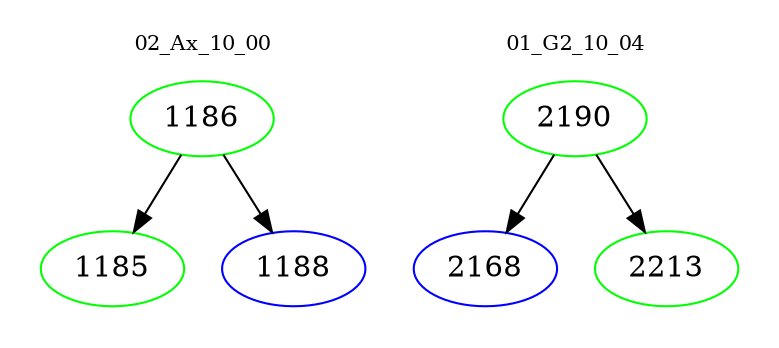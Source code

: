 digraph{
subgraph cluster_0 {
color = white
label = "02_Ax_10_00";
fontsize=10;
T0_1186 [label="1186", color="green"]
T0_1186 -> T0_1185 [color="black"]
T0_1185 [label="1185", color="green"]
T0_1186 -> T0_1188 [color="black"]
T0_1188 [label="1188", color="blue"]
}
subgraph cluster_1 {
color = white
label = "01_G2_10_04";
fontsize=10;
T1_2190 [label="2190", color="green"]
T1_2190 -> T1_2168 [color="black"]
T1_2168 [label="2168", color="blue"]
T1_2190 -> T1_2213 [color="black"]
T1_2213 [label="2213", color="green"]
}
}
